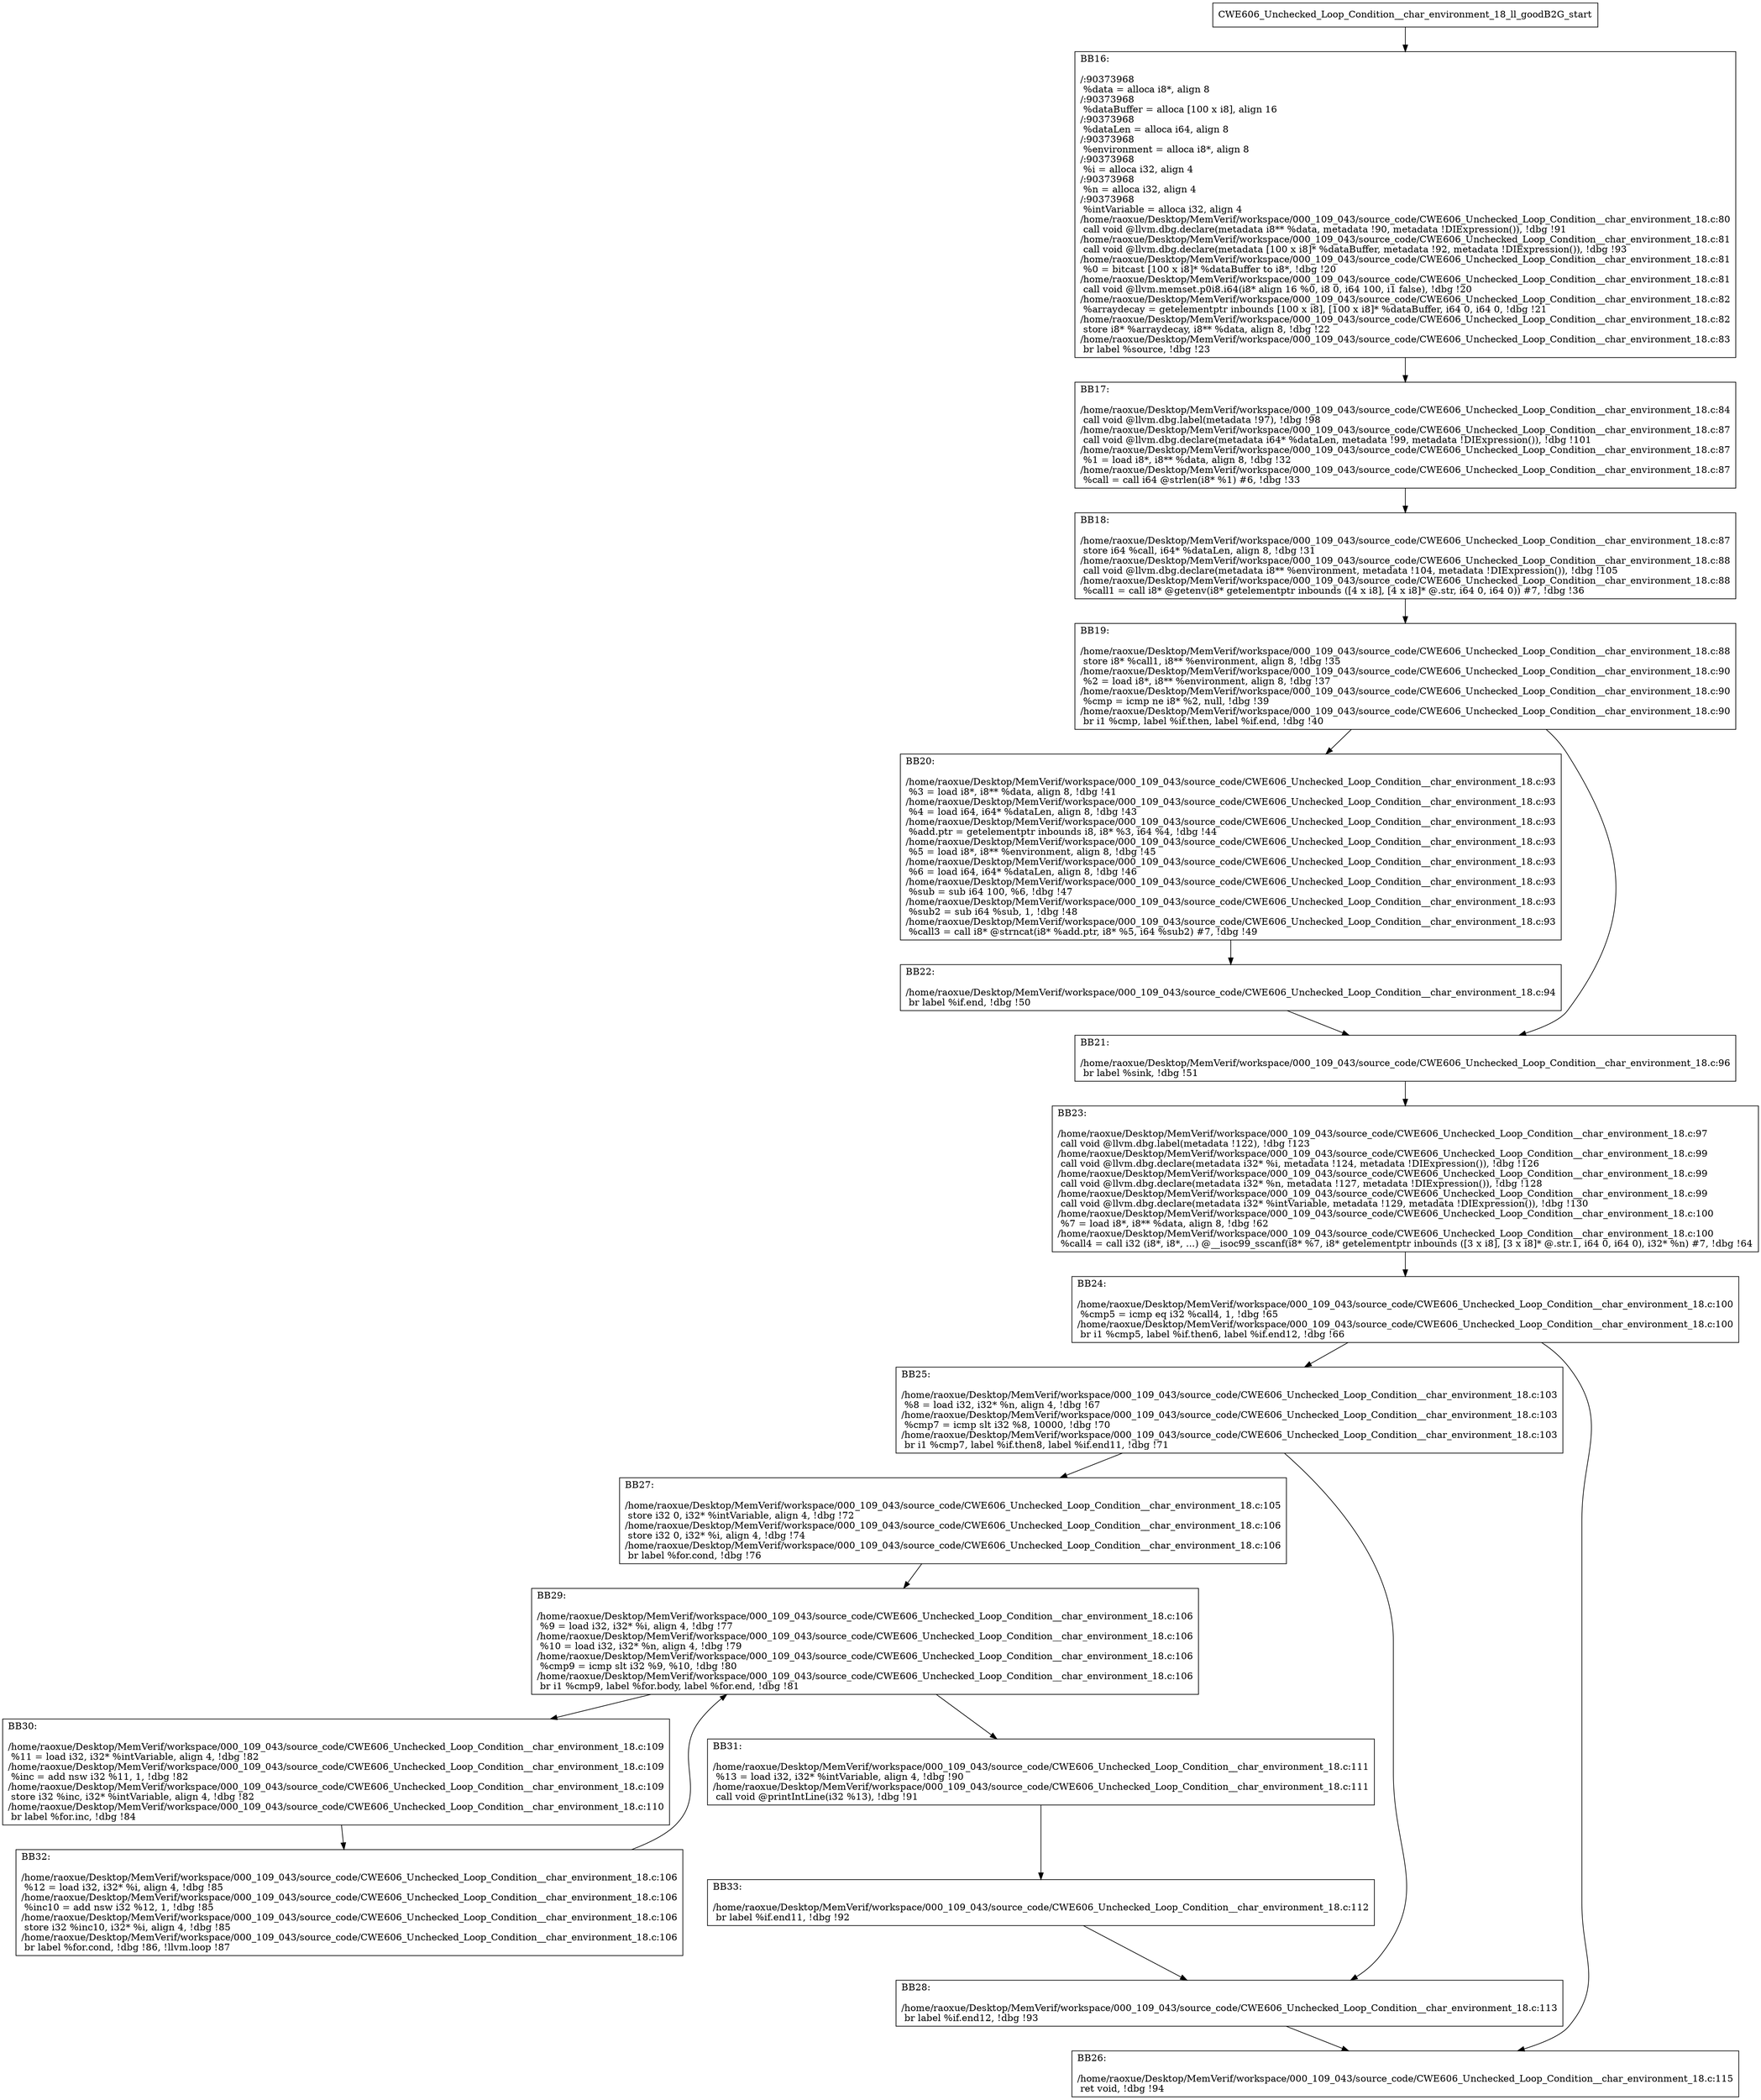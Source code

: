 digraph "CFG for'CWE606_Unchecked_Loop_Condition__char_environment_18_ll_goodB2G' function" {
	BBCWE606_Unchecked_Loop_Condition__char_environment_18_ll_goodB2G_start[shape=record,label="{CWE606_Unchecked_Loop_Condition__char_environment_18_ll_goodB2G_start}"];
	BBCWE606_Unchecked_Loop_Condition__char_environment_18_ll_goodB2G_start-> CWE606_Unchecked_Loop_Condition__char_environment_18_ll_goodB2GBB16;
	CWE606_Unchecked_Loop_Condition__char_environment_18_ll_goodB2GBB16 [shape=record, label="{BB16:\l\l/:90373968\l
  %data = alloca i8*, align 8\l
/:90373968\l
  %dataBuffer = alloca [100 x i8], align 16\l
/:90373968\l
  %dataLen = alloca i64, align 8\l
/:90373968\l
  %environment = alloca i8*, align 8\l
/:90373968\l
  %i = alloca i32, align 4\l
/:90373968\l
  %n = alloca i32, align 4\l
/:90373968\l
  %intVariable = alloca i32, align 4\l
/home/raoxue/Desktop/MemVerif/workspace/000_109_043/source_code/CWE606_Unchecked_Loop_Condition__char_environment_18.c:80\l
  call void @llvm.dbg.declare(metadata i8** %data, metadata !90, metadata !DIExpression()), !dbg !91\l
/home/raoxue/Desktop/MemVerif/workspace/000_109_043/source_code/CWE606_Unchecked_Loop_Condition__char_environment_18.c:81\l
  call void @llvm.dbg.declare(metadata [100 x i8]* %dataBuffer, metadata !92, metadata !DIExpression()), !dbg !93\l
/home/raoxue/Desktop/MemVerif/workspace/000_109_043/source_code/CWE606_Unchecked_Loop_Condition__char_environment_18.c:81\l
  %0 = bitcast [100 x i8]* %dataBuffer to i8*, !dbg !20\l
/home/raoxue/Desktop/MemVerif/workspace/000_109_043/source_code/CWE606_Unchecked_Loop_Condition__char_environment_18.c:81\l
  call void @llvm.memset.p0i8.i64(i8* align 16 %0, i8 0, i64 100, i1 false), !dbg !20\l
/home/raoxue/Desktop/MemVerif/workspace/000_109_043/source_code/CWE606_Unchecked_Loop_Condition__char_environment_18.c:82\l
  %arraydecay = getelementptr inbounds [100 x i8], [100 x i8]* %dataBuffer, i64 0, i64 0, !dbg !21\l
/home/raoxue/Desktop/MemVerif/workspace/000_109_043/source_code/CWE606_Unchecked_Loop_Condition__char_environment_18.c:82\l
  store i8* %arraydecay, i8** %data, align 8, !dbg !22\l
/home/raoxue/Desktop/MemVerif/workspace/000_109_043/source_code/CWE606_Unchecked_Loop_Condition__char_environment_18.c:83\l
  br label %source, !dbg !23\l
}"];
	CWE606_Unchecked_Loop_Condition__char_environment_18_ll_goodB2GBB16-> CWE606_Unchecked_Loop_Condition__char_environment_18_ll_goodB2GBB17;
	CWE606_Unchecked_Loop_Condition__char_environment_18_ll_goodB2GBB17 [shape=record, label="{BB17:\l\l/home/raoxue/Desktop/MemVerif/workspace/000_109_043/source_code/CWE606_Unchecked_Loop_Condition__char_environment_18.c:84\l
  call void @llvm.dbg.label(metadata !97), !dbg !98\l
/home/raoxue/Desktop/MemVerif/workspace/000_109_043/source_code/CWE606_Unchecked_Loop_Condition__char_environment_18.c:87\l
  call void @llvm.dbg.declare(metadata i64* %dataLen, metadata !99, metadata !DIExpression()), !dbg !101\l
/home/raoxue/Desktop/MemVerif/workspace/000_109_043/source_code/CWE606_Unchecked_Loop_Condition__char_environment_18.c:87\l
  %1 = load i8*, i8** %data, align 8, !dbg !32\l
/home/raoxue/Desktop/MemVerif/workspace/000_109_043/source_code/CWE606_Unchecked_Loop_Condition__char_environment_18.c:87\l
  %call = call i64 @strlen(i8* %1) #6, !dbg !33\l
}"];
	CWE606_Unchecked_Loop_Condition__char_environment_18_ll_goodB2GBB17-> CWE606_Unchecked_Loop_Condition__char_environment_18_ll_goodB2GBB18;
	CWE606_Unchecked_Loop_Condition__char_environment_18_ll_goodB2GBB18 [shape=record, label="{BB18:\l\l/home/raoxue/Desktop/MemVerif/workspace/000_109_043/source_code/CWE606_Unchecked_Loop_Condition__char_environment_18.c:87\l
  store i64 %call, i64* %dataLen, align 8, !dbg !31\l
/home/raoxue/Desktop/MemVerif/workspace/000_109_043/source_code/CWE606_Unchecked_Loop_Condition__char_environment_18.c:88\l
  call void @llvm.dbg.declare(metadata i8** %environment, metadata !104, metadata !DIExpression()), !dbg !105\l
/home/raoxue/Desktop/MemVerif/workspace/000_109_043/source_code/CWE606_Unchecked_Loop_Condition__char_environment_18.c:88\l
  %call1 = call i8* @getenv(i8* getelementptr inbounds ([4 x i8], [4 x i8]* @.str, i64 0, i64 0)) #7, !dbg !36\l
}"];
	CWE606_Unchecked_Loop_Condition__char_environment_18_ll_goodB2GBB18-> CWE606_Unchecked_Loop_Condition__char_environment_18_ll_goodB2GBB19;
	CWE606_Unchecked_Loop_Condition__char_environment_18_ll_goodB2GBB19 [shape=record, label="{BB19:\l\l/home/raoxue/Desktop/MemVerif/workspace/000_109_043/source_code/CWE606_Unchecked_Loop_Condition__char_environment_18.c:88\l
  store i8* %call1, i8** %environment, align 8, !dbg !35\l
/home/raoxue/Desktop/MemVerif/workspace/000_109_043/source_code/CWE606_Unchecked_Loop_Condition__char_environment_18.c:90\l
  %2 = load i8*, i8** %environment, align 8, !dbg !37\l
/home/raoxue/Desktop/MemVerif/workspace/000_109_043/source_code/CWE606_Unchecked_Loop_Condition__char_environment_18.c:90\l
  %cmp = icmp ne i8* %2, null, !dbg !39\l
/home/raoxue/Desktop/MemVerif/workspace/000_109_043/source_code/CWE606_Unchecked_Loop_Condition__char_environment_18.c:90\l
  br i1 %cmp, label %if.then, label %if.end, !dbg !40\l
}"];
	CWE606_Unchecked_Loop_Condition__char_environment_18_ll_goodB2GBB19-> CWE606_Unchecked_Loop_Condition__char_environment_18_ll_goodB2GBB20;
	CWE606_Unchecked_Loop_Condition__char_environment_18_ll_goodB2GBB19-> CWE606_Unchecked_Loop_Condition__char_environment_18_ll_goodB2GBB21;
	CWE606_Unchecked_Loop_Condition__char_environment_18_ll_goodB2GBB20 [shape=record, label="{BB20:\l\l/home/raoxue/Desktop/MemVerif/workspace/000_109_043/source_code/CWE606_Unchecked_Loop_Condition__char_environment_18.c:93\l
  %3 = load i8*, i8** %data, align 8, !dbg !41\l
/home/raoxue/Desktop/MemVerif/workspace/000_109_043/source_code/CWE606_Unchecked_Loop_Condition__char_environment_18.c:93\l
  %4 = load i64, i64* %dataLen, align 8, !dbg !43\l
/home/raoxue/Desktop/MemVerif/workspace/000_109_043/source_code/CWE606_Unchecked_Loop_Condition__char_environment_18.c:93\l
  %add.ptr = getelementptr inbounds i8, i8* %3, i64 %4, !dbg !44\l
/home/raoxue/Desktop/MemVerif/workspace/000_109_043/source_code/CWE606_Unchecked_Loop_Condition__char_environment_18.c:93\l
  %5 = load i8*, i8** %environment, align 8, !dbg !45\l
/home/raoxue/Desktop/MemVerif/workspace/000_109_043/source_code/CWE606_Unchecked_Loop_Condition__char_environment_18.c:93\l
  %6 = load i64, i64* %dataLen, align 8, !dbg !46\l
/home/raoxue/Desktop/MemVerif/workspace/000_109_043/source_code/CWE606_Unchecked_Loop_Condition__char_environment_18.c:93\l
  %sub = sub i64 100, %6, !dbg !47\l
/home/raoxue/Desktop/MemVerif/workspace/000_109_043/source_code/CWE606_Unchecked_Loop_Condition__char_environment_18.c:93\l
  %sub2 = sub i64 %sub, 1, !dbg !48\l
/home/raoxue/Desktop/MemVerif/workspace/000_109_043/source_code/CWE606_Unchecked_Loop_Condition__char_environment_18.c:93\l
  %call3 = call i8* @strncat(i8* %add.ptr, i8* %5, i64 %sub2) #7, !dbg !49\l
}"];
	CWE606_Unchecked_Loop_Condition__char_environment_18_ll_goodB2GBB20-> CWE606_Unchecked_Loop_Condition__char_environment_18_ll_goodB2GBB22;
	CWE606_Unchecked_Loop_Condition__char_environment_18_ll_goodB2GBB22 [shape=record, label="{BB22:\l\l/home/raoxue/Desktop/MemVerif/workspace/000_109_043/source_code/CWE606_Unchecked_Loop_Condition__char_environment_18.c:94\l
  br label %if.end, !dbg !50\l
}"];
	CWE606_Unchecked_Loop_Condition__char_environment_18_ll_goodB2GBB22-> CWE606_Unchecked_Loop_Condition__char_environment_18_ll_goodB2GBB21;
	CWE606_Unchecked_Loop_Condition__char_environment_18_ll_goodB2GBB21 [shape=record, label="{BB21:\l\l/home/raoxue/Desktop/MemVerif/workspace/000_109_043/source_code/CWE606_Unchecked_Loop_Condition__char_environment_18.c:96\l
  br label %sink, !dbg !51\l
}"];
	CWE606_Unchecked_Loop_Condition__char_environment_18_ll_goodB2GBB21-> CWE606_Unchecked_Loop_Condition__char_environment_18_ll_goodB2GBB23;
	CWE606_Unchecked_Loop_Condition__char_environment_18_ll_goodB2GBB23 [shape=record, label="{BB23:\l\l/home/raoxue/Desktop/MemVerif/workspace/000_109_043/source_code/CWE606_Unchecked_Loop_Condition__char_environment_18.c:97\l
  call void @llvm.dbg.label(metadata !122), !dbg !123\l
/home/raoxue/Desktop/MemVerif/workspace/000_109_043/source_code/CWE606_Unchecked_Loop_Condition__char_environment_18.c:99\l
  call void @llvm.dbg.declare(metadata i32* %i, metadata !124, metadata !DIExpression()), !dbg !126\l
/home/raoxue/Desktop/MemVerif/workspace/000_109_043/source_code/CWE606_Unchecked_Loop_Condition__char_environment_18.c:99\l
  call void @llvm.dbg.declare(metadata i32* %n, metadata !127, metadata !DIExpression()), !dbg !128\l
/home/raoxue/Desktop/MemVerif/workspace/000_109_043/source_code/CWE606_Unchecked_Loop_Condition__char_environment_18.c:99\l
  call void @llvm.dbg.declare(metadata i32* %intVariable, metadata !129, metadata !DIExpression()), !dbg !130\l
/home/raoxue/Desktop/MemVerif/workspace/000_109_043/source_code/CWE606_Unchecked_Loop_Condition__char_environment_18.c:100\l
  %7 = load i8*, i8** %data, align 8, !dbg !62\l
/home/raoxue/Desktop/MemVerif/workspace/000_109_043/source_code/CWE606_Unchecked_Loop_Condition__char_environment_18.c:100\l
  %call4 = call i32 (i8*, i8*, ...) @__isoc99_sscanf(i8* %7, i8* getelementptr inbounds ([3 x i8], [3 x i8]* @.str.1, i64 0, i64 0), i32* %n) #7, !dbg !64\l
}"];
	CWE606_Unchecked_Loop_Condition__char_environment_18_ll_goodB2GBB23-> CWE606_Unchecked_Loop_Condition__char_environment_18_ll_goodB2GBB24;
	CWE606_Unchecked_Loop_Condition__char_environment_18_ll_goodB2GBB24 [shape=record, label="{BB24:\l\l/home/raoxue/Desktop/MemVerif/workspace/000_109_043/source_code/CWE606_Unchecked_Loop_Condition__char_environment_18.c:100\l
  %cmp5 = icmp eq i32 %call4, 1, !dbg !65\l
/home/raoxue/Desktop/MemVerif/workspace/000_109_043/source_code/CWE606_Unchecked_Loop_Condition__char_environment_18.c:100\l
  br i1 %cmp5, label %if.then6, label %if.end12, !dbg !66\l
}"];
	CWE606_Unchecked_Loop_Condition__char_environment_18_ll_goodB2GBB24-> CWE606_Unchecked_Loop_Condition__char_environment_18_ll_goodB2GBB25;
	CWE606_Unchecked_Loop_Condition__char_environment_18_ll_goodB2GBB24-> CWE606_Unchecked_Loop_Condition__char_environment_18_ll_goodB2GBB26;
	CWE606_Unchecked_Loop_Condition__char_environment_18_ll_goodB2GBB25 [shape=record, label="{BB25:\l\l/home/raoxue/Desktop/MemVerif/workspace/000_109_043/source_code/CWE606_Unchecked_Loop_Condition__char_environment_18.c:103\l
  %8 = load i32, i32* %n, align 4, !dbg !67\l
/home/raoxue/Desktop/MemVerif/workspace/000_109_043/source_code/CWE606_Unchecked_Loop_Condition__char_environment_18.c:103\l
  %cmp7 = icmp slt i32 %8, 10000, !dbg !70\l
/home/raoxue/Desktop/MemVerif/workspace/000_109_043/source_code/CWE606_Unchecked_Loop_Condition__char_environment_18.c:103\l
  br i1 %cmp7, label %if.then8, label %if.end11, !dbg !71\l
}"];
	CWE606_Unchecked_Loop_Condition__char_environment_18_ll_goodB2GBB25-> CWE606_Unchecked_Loop_Condition__char_environment_18_ll_goodB2GBB27;
	CWE606_Unchecked_Loop_Condition__char_environment_18_ll_goodB2GBB25-> CWE606_Unchecked_Loop_Condition__char_environment_18_ll_goodB2GBB28;
	CWE606_Unchecked_Loop_Condition__char_environment_18_ll_goodB2GBB27 [shape=record, label="{BB27:\l\l/home/raoxue/Desktop/MemVerif/workspace/000_109_043/source_code/CWE606_Unchecked_Loop_Condition__char_environment_18.c:105\l
  store i32 0, i32* %intVariable, align 4, !dbg !72\l
/home/raoxue/Desktop/MemVerif/workspace/000_109_043/source_code/CWE606_Unchecked_Loop_Condition__char_environment_18.c:106\l
  store i32 0, i32* %i, align 4, !dbg !74\l
/home/raoxue/Desktop/MemVerif/workspace/000_109_043/source_code/CWE606_Unchecked_Loop_Condition__char_environment_18.c:106\l
  br label %for.cond, !dbg !76\l
}"];
	CWE606_Unchecked_Loop_Condition__char_environment_18_ll_goodB2GBB27-> CWE606_Unchecked_Loop_Condition__char_environment_18_ll_goodB2GBB29;
	CWE606_Unchecked_Loop_Condition__char_environment_18_ll_goodB2GBB29 [shape=record, label="{BB29:\l\l/home/raoxue/Desktop/MemVerif/workspace/000_109_043/source_code/CWE606_Unchecked_Loop_Condition__char_environment_18.c:106\l
  %9 = load i32, i32* %i, align 4, !dbg !77\l
/home/raoxue/Desktop/MemVerif/workspace/000_109_043/source_code/CWE606_Unchecked_Loop_Condition__char_environment_18.c:106\l
  %10 = load i32, i32* %n, align 4, !dbg !79\l
/home/raoxue/Desktop/MemVerif/workspace/000_109_043/source_code/CWE606_Unchecked_Loop_Condition__char_environment_18.c:106\l
  %cmp9 = icmp slt i32 %9, %10, !dbg !80\l
/home/raoxue/Desktop/MemVerif/workspace/000_109_043/source_code/CWE606_Unchecked_Loop_Condition__char_environment_18.c:106\l
  br i1 %cmp9, label %for.body, label %for.end, !dbg !81\l
}"];
	CWE606_Unchecked_Loop_Condition__char_environment_18_ll_goodB2GBB29-> CWE606_Unchecked_Loop_Condition__char_environment_18_ll_goodB2GBB30;
	CWE606_Unchecked_Loop_Condition__char_environment_18_ll_goodB2GBB29-> CWE606_Unchecked_Loop_Condition__char_environment_18_ll_goodB2GBB31;
	CWE606_Unchecked_Loop_Condition__char_environment_18_ll_goodB2GBB30 [shape=record, label="{BB30:\l\l/home/raoxue/Desktop/MemVerif/workspace/000_109_043/source_code/CWE606_Unchecked_Loop_Condition__char_environment_18.c:109\l
  %11 = load i32, i32* %intVariable, align 4, !dbg !82\l
/home/raoxue/Desktop/MemVerif/workspace/000_109_043/source_code/CWE606_Unchecked_Loop_Condition__char_environment_18.c:109\l
  %inc = add nsw i32 %11, 1, !dbg !82\l
/home/raoxue/Desktop/MemVerif/workspace/000_109_043/source_code/CWE606_Unchecked_Loop_Condition__char_environment_18.c:109\l
  store i32 %inc, i32* %intVariable, align 4, !dbg !82\l
/home/raoxue/Desktop/MemVerif/workspace/000_109_043/source_code/CWE606_Unchecked_Loop_Condition__char_environment_18.c:110\l
  br label %for.inc, !dbg !84\l
}"];
	CWE606_Unchecked_Loop_Condition__char_environment_18_ll_goodB2GBB30-> CWE606_Unchecked_Loop_Condition__char_environment_18_ll_goodB2GBB32;
	CWE606_Unchecked_Loop_Condition__char_environment_18_ll_goodB2GBB32 [shape=record, label="{BB32:\l\l/home/raoxue/Desktop/MemVerif/workspace/000_109_043/source_code/CWE606_Unchecked_Loop_Condition__char_environment_18.c:106\l
  %12 = load i32, i32* %i, align 4, !dbg !85\l
/home/raoxue/Desktop/MemVerif/workspace/000_109_043/source_code/CWE606_Unchecked_Loop_Condition__char_environment_18.c:106\l
  %inc10 = add nsw i32 %12, 1, !dbg !85\l
/home/raoxue/Desktop/MemVerif/workspace/000_109_043/source_code/CWE606_Unchecked_Loop_Condition__char_environment_18.c:106\l
  store i32 %inc10, i32* %i, align 4, !dbg !85\l
/home/raoxue/Desktop/MemVerif/workspace/000_109_043/source_code/CWE606_Unchecked_Loop_Condition__char_environment_18.c:106\l
  br label %for.cond, !dbg !86, !llvm.loop !87\l
}"];
	CWE606_Unchecked_Loop_Condition__char_environment_18_ll_goodB2GBB32-> CWE606_Unchecked_Loop_Condition__char_environment_18_ll_goodB2GBB29;
	CWE606_Unchecked_Loop_Condition__char_environment_18_ll_goodB2GBB31 [shape=record, label="{BB31:\l\l/home/raoxue/Desktop/MemVerif/workspace/000_109_043/source_code/CWE606_Unchecked_Loop_Condition__char_environment_18.c:111\l
  %13 = load i32, i32* %intVariable, align 4, !dbg !90\l
/home/raoxue/Desktop/MemVerif/workspace/000_109_043/source_code/CWE606_Unchecked_Loop_Condition__char_environment_18.c:111\l
  call void @printIntLine(i32 %13), !dbg !91\l
}"];
	CWE606_Unchecked_Loop_Condition__char_environment_18_ll_goodB2GBB31-> CWE606_Unchecked_Loop_Condition__char_environment_18_ll_goodB2GBB33;
	CWE606_Unchecked_Loop_Condition__char_environment_18_ll_goodB2GBB33 [shape=record, label="{BB33:\l\l/home/raoxue/Desktop/MemVerif/workspace/000_109_043/source_code/CWE606_Unchecked_Loop_Condition__char_environment_18.c:112\l
  br label %if.end11, !dbg !92\l
}"];
	CWE606_Unchecked_Loop_Condition__char_environment_18_ll_goodB2GBB33-> CWE606_Unchecked_Loop_Condition__char_environment_18_ll_goodB2GBB28;
	CWE606_Unchecked_Loop_Condition__char_environment_18_ll_goodB2GBB28 [shape=record, label="{BB28:\l\l/home/raoxue/Desktop/MemVerif/workspace/000_109_043/source_code/CWE606_Unchecked_Loop_Condition__char_environment_18.c:113\l
  br label %if.end12, !dbg !93\l
}"];
	CWE606_Unchecked_Loop_Condition__char_environment_18_ll_goodB2GBB28-> CWE606_Unchecked_Loop_Condition__char_environment_18_ll_goodB2GBB26;
	CWE606_Unchecked_Loop_Condition__char_environment_18_ll_goodB2GBB26 [shape=record, label="{BB26:\l\l/home/raoxue/Desktop/MemVerif/workspace/000_109_043/source_code/CWE606_Unchecked_Loop_Condition__char_environment_18.c:115\l
  ret void, !dbg !94\l
}"];
}
